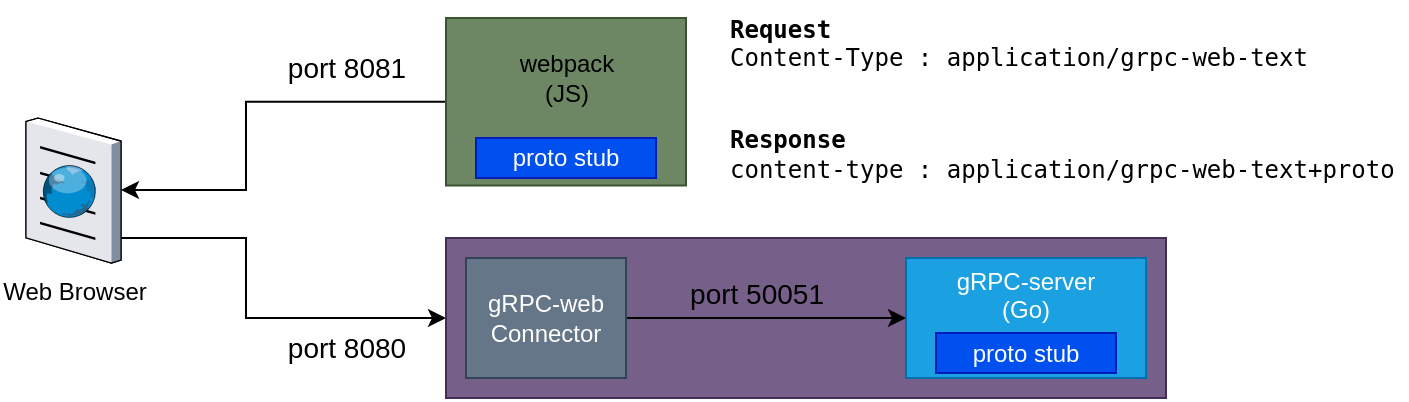 <mxfile version="24.7.5">
  <diagram name="Page-1" id="h2FR42WZXVLEfB94IF48">
    <mxGraphModel dx="949" dy="934" grid="1" gridSize="10" guides="1" tooltips="1" connect="1" arrows="1" fold="1" page="1" pageScale="1" pageWidth="850" pageHeight="1100" math="0" shadow="0">
      <root>
        <mxCell id="0" />
        <mxCell id="1" parent="0" />
        <mxCell id="edR6dUdQlGPa8ViLFu1w-7" style="edgeStyle=orthogonalEdgeStyle;rounded=0;orthogonalLoop=1;jettySize=auto;html=1;entryX=0;entryY=0.5;entryDx=0;entryDy=0;" parent="1" source="edR6dUdQlGPa8ViLFu1w-1" target="edR6dUdQlGPa8ViLFu1w-4" edge="1">
          <mxGeometry relative="1" as="geometry">
            <Array as="points">
              <mxPoint x="150" y="180" />
              <mxPoint x="150" y="220" />
            </Array>
          </mxGeometry>
        </mxCell>
        <mxCell id="edR6dUdQlGPa8ViLFu1w-1" value="Web Browser" style="verticalLabelPosition=bottom;sketch=0;aspect=fixed;html=1;verticalAlign=top;strokeColor=none;align=center;outlineConnect=0;shape=mxgraph.citrix.browser;" parent="1" vertex="1">
          <mxGeometry x="40" y="120" width="47.5" height="72.5" as="geometry" />
        </mxCell>
        <mxCell id="edR6dUdQlGPa8ViLFu1w-6" style="edgeStyle=orthogonalEdgeStyle;rounded=0;orthogonalLoop=1;jettySize=auto;html=1;exitX=0;exitY=0.5;exitDx=0;exitDy=0;" parent="1" source="edR6dUdQlGPa8ViLFu1w-2" target="edR6dUdQlGPa8ViLFu1w-1" edge="1">
          <mxGeometry relative="1" as="geometry">
            <mxPoint x="100" y="150" as="targetPoint" />
            <Array as="points">
              <mxPoint x="150" y="112" />
              <mxPoint x="150" y="156" />
            </Array>
          </mxGeometry>
        </mxCell>
        <mxCell id="edR6dUdQlGPa8ViLFu1w-2" value="" style="rounded=0;whiteSpace=wrap;html=1;fillColor=#6d8764;fontColor=#ffffff;strokeColor=#3A5431;" parent="1" vertex="1">
          <mxGeometry x="250" y="70" width="120" height="83.75" as="geometry" />
        </mxCell>
        <mxCell id="edR6dUdQlGPa8ViLFu1w-3" value="proto stub" style="rounded=0;whiteSpace=wrap;html=1;fillColor=#0050ef;strokeColor=#001DBC;fontColor=#ffffff;" parent="1" vertex="1">
          <mxGeometry x="265" y="130" width="90" height="20" as="geometry" />
        </mxCell>
        <mxCell id="edR6dUdQlGPa8ViLFu1w-4" value="" style="rounded=0;whiteSpace=wrap;html=1;fillColor=#76608a;strokeColor=#432D57;fontColor=#ffffff;" parent="1" vertex="1">
          <mxGeometry x="250" y="180" width="360" height="80" as="geometry" />
        </mxCell>
        <mxCell id="edR6dUdQlGPa8ViLFu1w-5" value="" style="rounded=0;whiteSpace=wrap;html=1;fillColor=#1ba1e2;fontColor=#ffffff;strokeColor=#006EAF;" parent="1" vertex="1">
          <mxGeometry x="480" y="190" width="120" height="60" as="geometry" />
        </mxCell>
        <mxCell id="edR6dUdQlGPa8ViLFu1w-9" style="edgeStyle=orthogonalEdgeStyle;rounded=0;orthogonalLoop=1;jettySize=auto;html=1;entryX=0;entryY=0.5;entryDx=0;entryDy=0;" parent="1" source="edR6dUdQlGPa8ViLFu1w-8" target="edR6dUdQlGPa8ViLFu1w-5" edge="1">
          <mxGeometry relative="1" as="geometry" />
        </mxCell>
        <mxCell id="edR6dUdQlGPa8ViLFu1w-8" value="gRPC-web&lt;div&gt;Connector&lt;/div&gt;" style="rounded=0;whiteSpace=wrap;html=1;fillColor=#647687;fontColor=#ffffff;strokeColor=#314354;" parent="1" vertex="1">
          <mxGeometry x="260" y="190" width="80" height="60" as="geometry" />
        </mxCell>
        <mxCell id="edR6dUdQlGPa8ViLFu1w-10" value="&lt;font style=&quot;font-size: 14px;&quot;&gt;port 8080&lt;/font&gt;" style="text;html=1;align=center;verticalAlign=middle;resizable=0;points=[];autosize=1;strokeColor=none;fillColor=none;" parent="1" vertex="1">
          <mxGeometry x="160" y="220" width="80" height="30" as="geometry" />
        </mxCell>
        <mxCell id="edR6dUdQlGPa8ViLFu1w-12" value="&lt;font style=&quot;font-size: 14px;&quot;&gt;port 8081&lt;/font&gt;" style="text;html=1;align=center;verticalAlign=middle;resizable=0;points=[];autosize=1;strokeColor=none;fillColor=none;" parent="1" vertex="1">
          <mxGeometry x="160" y="80" width="80" height="30" as="geometry" />
        </mxCell>
        <mxCell id="edR6dUdQlGPa8ViLFu1w-13" value="&lt;font style=&quot;font-size: 14px;&quot;&gt;port 50051&lt;/font&gt;" style="text;html=1;align=center;verticalAlign=middle;resizable=0;points=[];autosize=1;strokeColor=none;fillColor=none;" parent="1" vertex="1">
          <mxGeometry x="360" y="192.5" width="90" height="30" as="geometry" />
        </mxCell>
        <mxCell id="huJgDQ4q7ZtMzn3z_fZy-1" value="webpack&lt;div&gt;(JS)&lt;/div&gt;" style="text;html=1;align=center;verticalAlign=middle;resizable=0;points=[];autosize=1;strokeColor=none;fillColor=none;" parent="1" vertex="1">
          <mxGeometry x="275" y="80" width="70" height="40" as="geometry" />
        </mxCell>
        <mxCell id="huJgDQ4q7ZtMzn3z_fZy-3" value="&lt;pre style=&quot;margin-top: 0px;&quot;&gt;&lt;b&gt;Request&lt;/b&gt;&lt;br&gt;Content-Type : application/grpc-web-text&lt;br&gt;&lt;b&gt;&lt;br&gt;&lt;/b&gt;&lt;/pre&gt;&lt;pre style=&quot;margin-top: 0px;&quot;&gt;&lt;b&gt;Response&lt;/b&gt;&lt;br&gt;content-type : application/grpc-web-text+proto&lt;/pre&gt;&lt;div&gt;&lt;br&gt;&lt;/div&gt;" style="text;html=1;whiteSpace=wrap;overflow=hidden;rounded=0;" parent="1" vertex="1">
          <mxGeometry x="390" y="61.88" width="340" height="100" as="geometry" />
        </mxCell>
        <mxCell id="wK9COM_suBoCM6XmxAYK-2" value="&lt;span style=&quot;color: rgb(255, 255, 255); font-family: Helvetica; font-size: 12px; font-style: normal; font-variant-ligatures: normal; font-variant-caps: normal; font-weight: 400; letter-spacing: normal; orphans: 2; text-indent: 0px; text-transform: none; widows: 2; word-spacing: 0px; -webkit-text-stroke-width: 0px; white-space: normal; text-decoration-thickness: initial; text-decoration-style: initial; text-decoration-color: initial; float: none; display: inline !important;&quot;&gt;gRPC-server&lt;/span&gt;&lt;div style=&quot;forced-color-adjust: none; border-color: rgb(0, 0, 0); color: rgb(255, 255, 255); font-family: Helvetica; font-size: 12px; font-style: normal; font-variant-ligatures: normal; font-variant-caps: normal; font-weight: 400; letter-spacing: normal; orphans: 2; text-indent: 0px; text-transform: none; widows: 2; word-spacing: 0px; -webkit-text-stroke-width: 0px; white-space: normal; text-decoration-thickness: initial; text-decoration-style: initial; text-decoration-color: initial;&quot;&gt;(Go)&lt;/div&gt;" style="text;whiteSpace=wrap;html=1;align=center;" vertex="1" parent="1">
          <mxGeometry x="500" y="187.5" width="80" height="40" as="geometry" />
        </mxCell>
        <mxCell id="wK9COM_suBoCM6XmxAYK-3" value="proto stub" style="rounded=0;whiteSpace=wrap;html=1;fillColor=#0050ef;strokeColor=#001DBC;fontColor=#ffffff;" vertex="1" parent="1">
          <mxGeometry x="495" y="227.5" width="90" height="20" as="geometry" />
        </mxCell>
      </root>
    </mxGraphModel>
  </diagram>
</mxfile>
